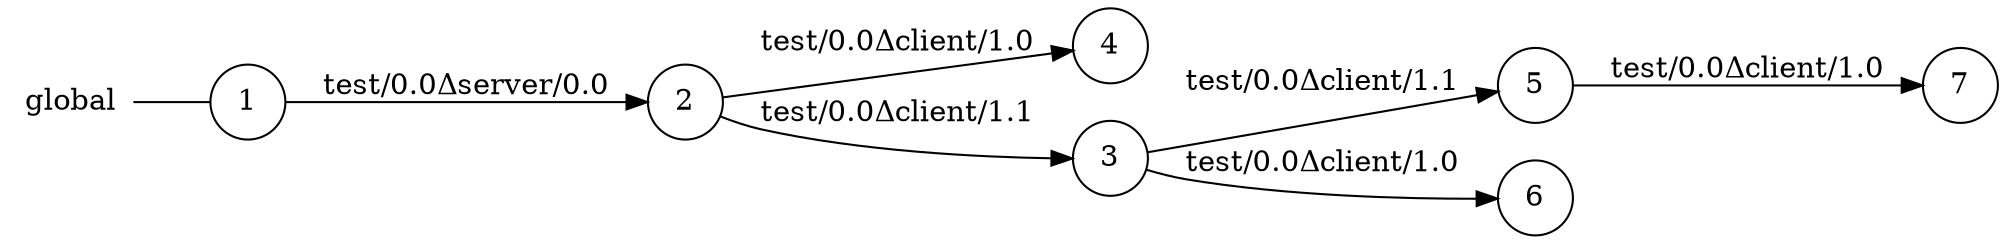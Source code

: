 digraph global {
	rankdir="LR";
	n_0 [label="global", shape="plaintext"];
	n_1 [id="5", shape=circle, label="5"];
	n_2 [id="6", shape=circle, label="6"];
	n_3 [id="1", shape=circle, label="1"];
	n_0 -> n_3 [arrowhead=none];
	n_4 [id="2", shape=circle, label="2"];
	n_5 [id="4", shape=circle, label="4"];
	n_6 [id="7", shape=circle, label="7"];
	n_7 [id="3", shape=circle, label="3"];

	n_7 -> n_1 [id="[$e|3]", label="test/0.0Δclient/1.1"];
	n_4 -> n_5 [id="[$e|2]", label="test/0.0Δclient/1.0"];
	n_1 -> n_6 [id="[$e|5]", label="test/0.0Δclient/1.0"];
	n_4 -> n_7 [id="[$e|1]", label="test/0.0Δclient/1.1"];
	n_7 -> n_2 [id="[$e|4]", label="test/0.0Δclient/1.0"];
	n_3 -> n_4 [id="[$e|0]", label="test/0.0Δserver/0.0"];
}

